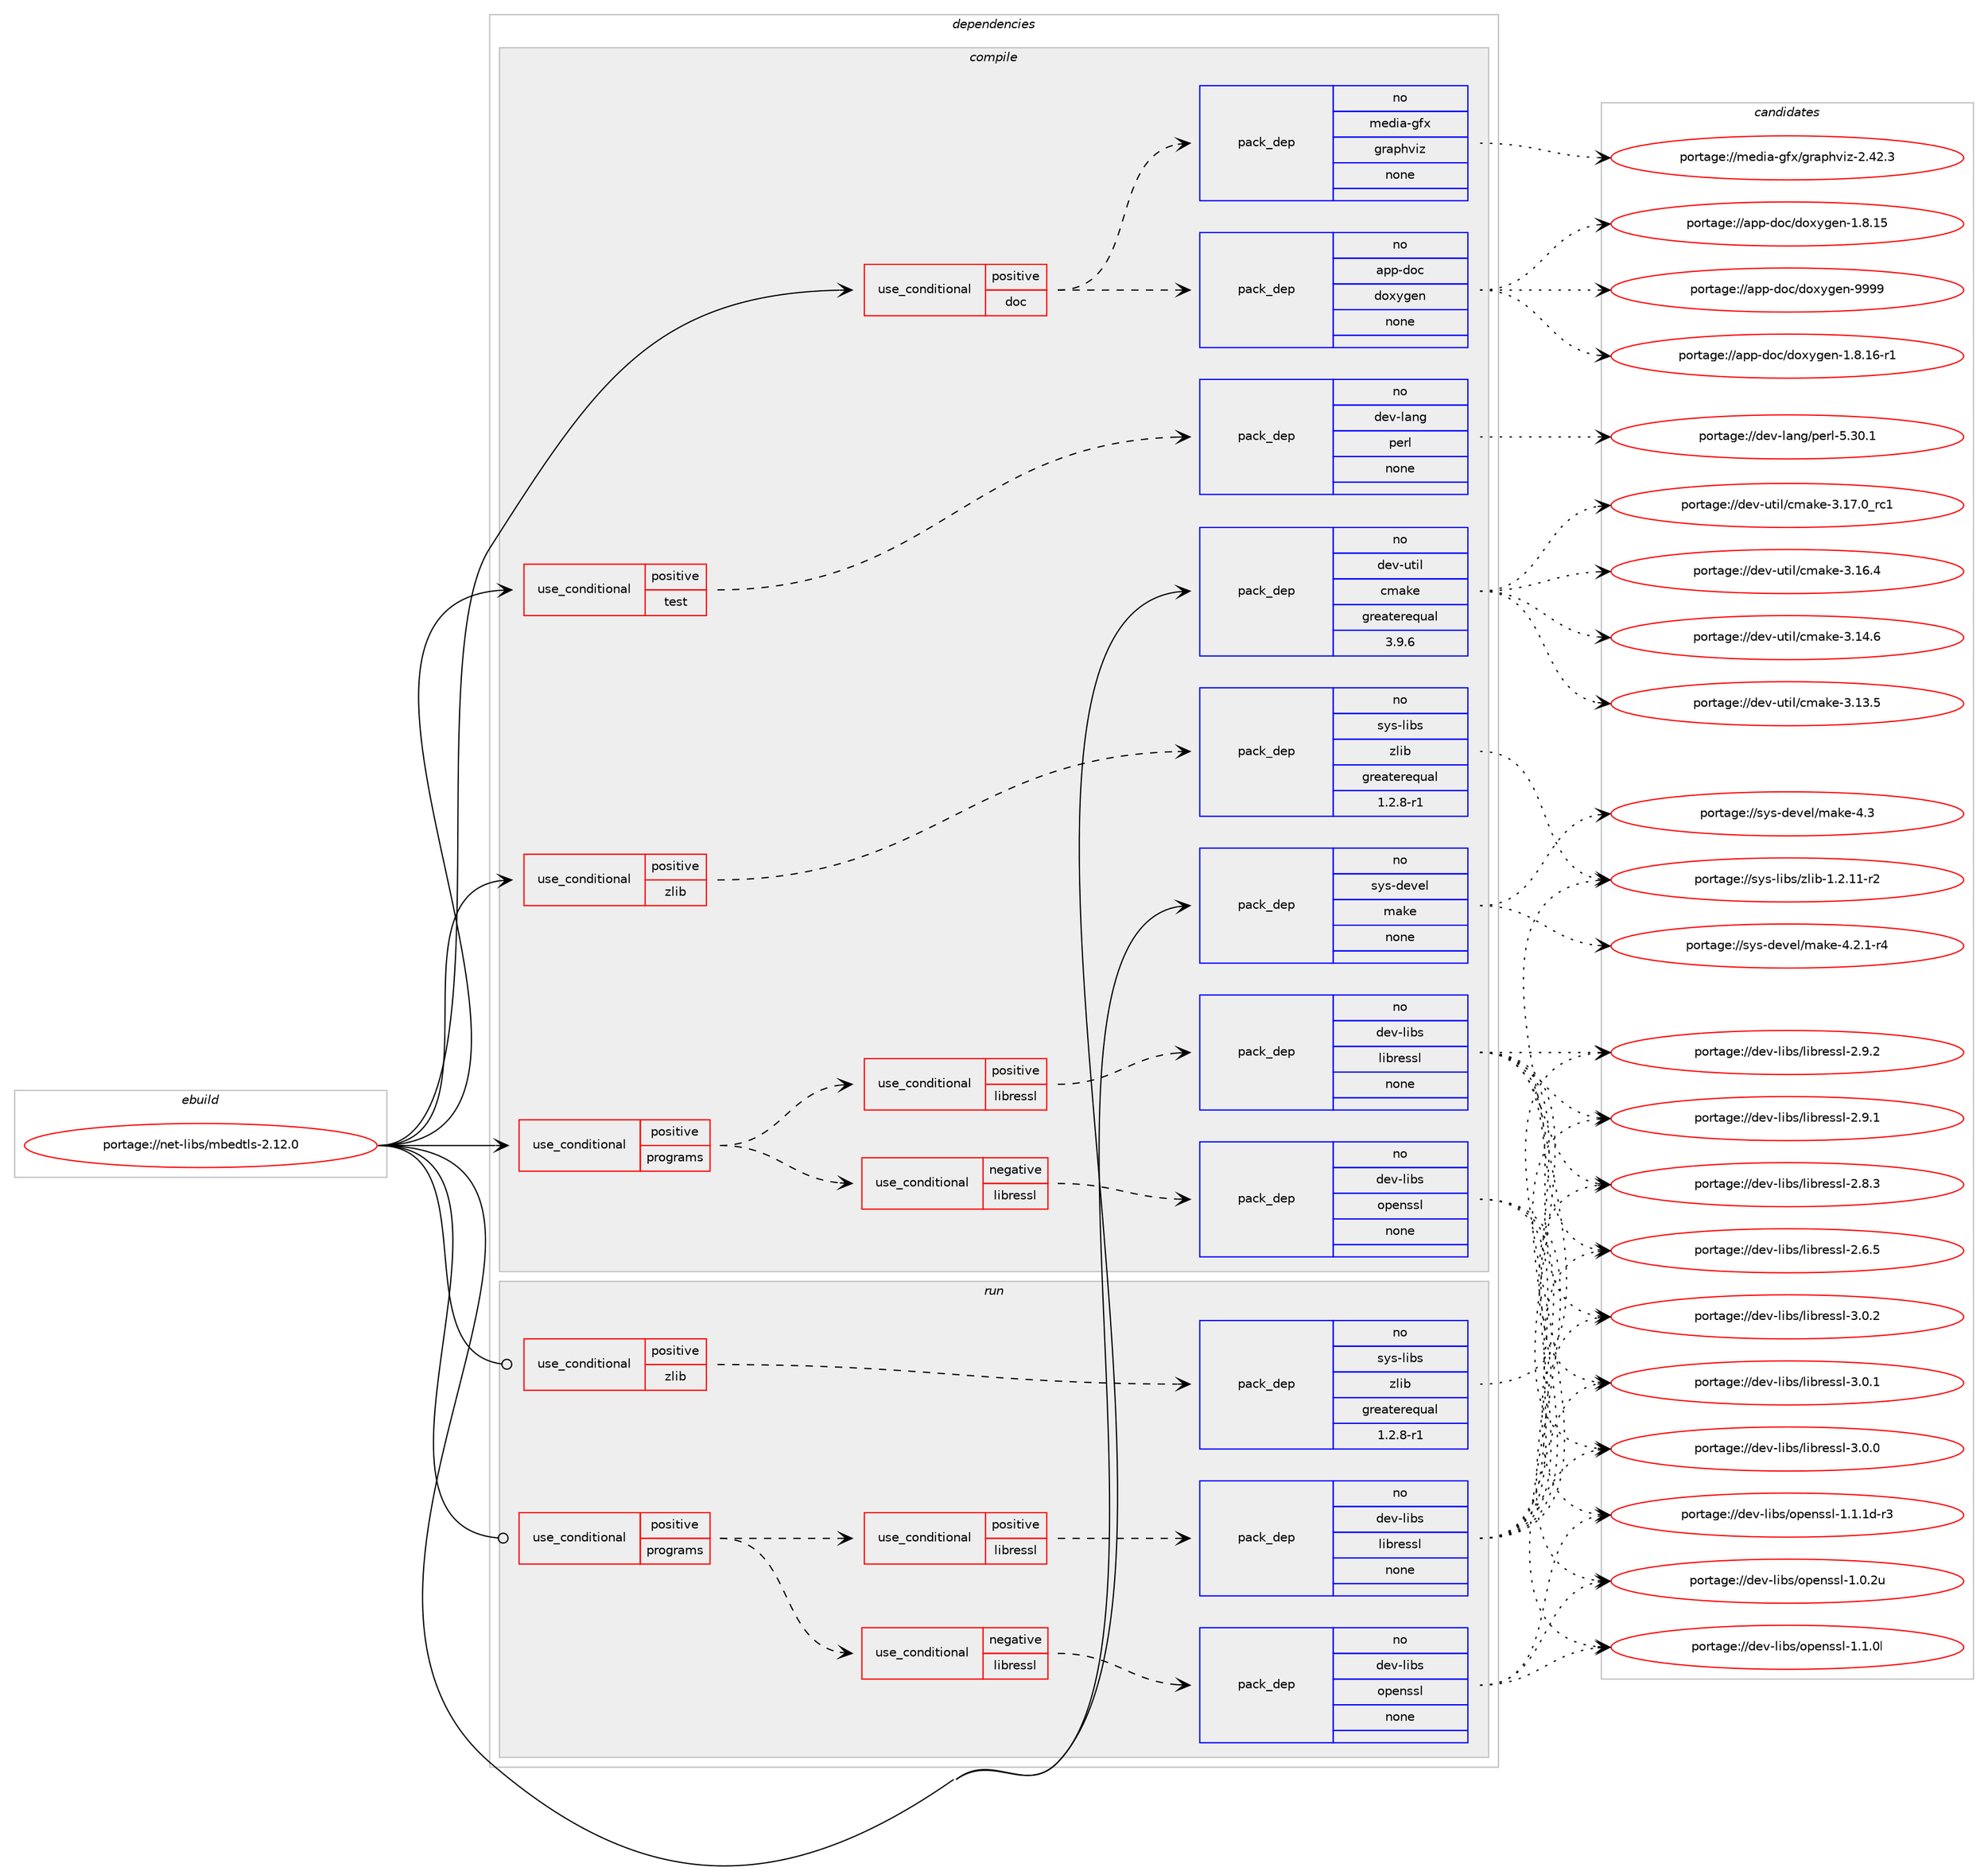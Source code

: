 digraph prolog {

# *************
# Graph options
# *************

newrank=true;
concentrate=true;
compound=true;
graph [rankdir=LR,fontname=Helvetica,fontsize=10,ranksep=1.5];#, ranksep=2.5, nodesep=0.2];
edge  [arrowhead=vee];
node  [fontname=Helvetica,fontsize=10];

# **********
# The ebuild
# **********

subgraph cluster_leftcol {
color=gray;
rank=same;
label=<<i>ebuild</i>>;
id [label="portage://net-libs/mbedtls-2.12.0", color=red, width=4, href="../net-libs/mbedtls-2.12.0.svg"];
}

# ****************
# The dependencies
# ****************

subgraph cluster_midcol {
color=gray;
label=<<i>dependencies</i>>;
subgraph cluster_compile {
fillcolor="#eeeeee";
style=filled;
label=<<i>compile</i>>;
subgraph cond25713 {
dependency121980 [label=<<TABLE BORDER="0" CELLBORDER="1" CELLSPACING="0" CELLPADDING="4"><TR><TD ROWSPAN="3" CELLPADDING="10">use_conditional</TD></TR><TR><TD>positive</TD></TR><TR><TD>doc</TD></TR></TABLE>>, shape=none, color=red];
subgraph pack94172 {
dependency121981 [label=<<TABLE BORDER="0" CELLBORDER="1" CELLSPACING="0" CELLPADDING="4" WIDTH="220"><TR><TD ROWSPAN="6" CELLPADDING="30">pack_dep</TD></TR><TR><TD WIDTH="110">no</TD></TR><TR><TD>app-doc</TD></TR><TR><TD>doxygen</TD></TR><TR><TD>none</TD></TR><TR><TD></TD></TR></TABLE>>, shape=none, color=blue];
}
dependency121980:e -> dependency121981:w [weight=20,style="dashed",arrowhead="vee"];
subgraph pack94173 {
dependency121982 [label=<<TABLE BORDER="0" CELLBORDER="1" CELLSPACING="0" CELLPADDING="4" WIDTH="220"><TR><TD ROWSPAN="6" CELLPADDING="30">pack_dep</TD></TR><TR><TD WIDTH="110">no</TD></TR><TR><TD>media-gfx</TD></TR><TR><TD>graphviz</TD></TR><TR><TD>none</TD></TR><TR><TD></TD></TR></TABLE>>, shape=none, color=blue];
}
dependency121980:e -> dependency121982:w [weight=20,style="dashed",arrowhead="vee"];
}
id:e -> dependency121980:w [weight=20,style="solid",arrowhead="vee"];
subgraph cond25714 {
dependency121983 [label=<<TABLE BORDER="0" CELLBORDER="1" CELLSPACING="0" CELLPADDING="4"><TR><TD ROWSPAN="3" CELLPADDING="10">use_conditional</TD></TR><TR><TD>positive</TD></TR><TR><TD>programs</TD></TR></TABLE>>, shape=none, color=red];
subgraph cond25715 {
dependency121984 [label=<<TABLE BORDER="0" CELLBORDER="1" CELLSPACING="0" CELLPADDING="4"><TR><TD ROWSPAN="3" CELLPADDING="10">use_conditional</TD></TR><TR><TD>negative</TD></TR><TR><TD>libressl</TD></TR></TABLE>>, shape=none, color=red];
subgraph pack94174 {
dependency121985 [label=<<TABLE BORDER="0" CELLBORDER="1" CELLSPACING="0" CELLPADDING="4" WIDTH="220"><TR><TD ROWSPAN="6" CELLPADDING="30">pack_dep</TD></TR><TR><TD WIDTH="110">no</TD></TR><TR><TD>dev-libs</TD></TR><TR><TD>openssl</TD></TR><TR><TD>none</TD></TR><TR><TD></TD></TR></TABLE>>, shape=none, color=blue];
}
dependency121984:e -> dependency121985:w [weight=20,style="dashed",arrowhead="vee"];
}
dependency121983:e -> dependency121984:w [weight=20,style="dashed",arrowhead="vee"];
subgraph cond25716 {
dependency121986 [label=<<TABLE BORDER="0" CELLBORDER="1" CELLSPACING="0" CELLPADDING="4"><TR><TD ROWSPAN="3" CELLPADDING="10">use_conditional</TD></TR><TR><TD>positive</TD></TR><TR><TD>libressl</TD></TR></TABLE>>, shape=none, color=red];
subgraph pack94175 {
dependency121987 [label=<<TABLE BORDER="0" CELLBORDER="1" CELLSPACING="0" CELLPADDING="4" WIDTH="220"><TR><TD ROWSPAN="6" CELLPADDING="30">pack_dep</TD></TR><TR><TD WIDTH="110">no</TD></TR><TR><TD>dev-libs</TD></TR><TR><TD>libressl</TD></TR><TR><TD>none</TD></TR><TR><TD></TD></TR></TABLE>>, shape=none, color=blue];
}
dependency121986:e -> dependency121987:w [weight=20,style="dashed",arrowhead="vee"];
}
dependency121983:e -> dependency121986:w [weight=20,style="dashed",arrowhead="vee"];
}
id:e -> dependency121983:w [weight=20,style="solid",arrowhead="vee"];
subgraph cond25717 {
dependency121988 [label=<<TABLE BORDER="0" CELLBORDER="1" CELLSPACING="0" CELLPADDING="4"><TR><TD ROWSPAN="3" CELLPADDING="10">use_conditional</TD></TR><TR><TD>positive</TD></TR><TR><TD>test</TD></TR></TABLE>>, shape=none, color=red];
subgraph pack94176 {
dependency121989 [label=<<TABLE BORDER="0" CELLBORDER="1" CELLSPACING="0" CELLPADDING="4" WIDTH="220"><TR><TD ROWSPAN="6" CELLPADDING="30">pack_dep</TD></TR><TR><TD WIDTH="110">no</TD></TR><TR><TD>dev-lang</TD></TR><TR><TD>perl</TD></TR><TR><TD>none</TD></TR><TR><TD></TD></TR></TABLE>>, shape=none, color=blue];
}
dependency121988:e -> dependency121989:w [weight=20,style="dashed",arrowhead="vee"];
}
id:e -> dependency121988:w [weight=20,style="solid",arrowhead="vee"];
subgraph cond25718 {
dependency121990 [label=<<TABLE BORDER="0" CELLBORDER="1" CELLSPACING="0" CELLPADDING="4"><TR><TD ROWSPAN="3" CELLPADDING="10">use_conditional</TD></TR><TR><TD>positive</TD></TR><TR><TD>zlib</TD></TR></TABLE>>, shape=none, color=red];
subgraph pack94177 {
dependency121991 [label=<<TABLE BORDER="0" CELLBORDER="1" CELLSPACING="0" CELLPADDING="4" WIDTH="220"><TR><TD ROWSPAN="6" CELLPADDING="30">pack_dep</TD></TR><TR><TD WIDTH="110">no</TD></TR><TR><TD>sys-libs</TD></TR><TR><TD>zlib</TD></TR><TR><TD>greaterequal</TD></TR><TR><TD>1.2.8-r1</TD></TR></TABLE>>, shape=none, color=blue];
}
dependency121990:e -> dependency121991:w [weight=20,style="dashed",arrowhead="vee"];
}
id:e -> dependency121990:w [weight=20,style="solid",arrowhead="vee"];
subgraph pack94178 {
dependency121992 [label=<<TABLE BORDER="0" CELLBORDER="1" CELLSPACING="0" CELLPADDING="4" WIDTH="220"><TR><TD ROWSPAN="6" CELLPADDING="30">pack_dep</TD></TR><TR><TD WIDTH="110">no</TD></TR><TR><TD>dev-util</TD></TR><TR><TD>cmake</TD></TR><TR><TD>greaterequal</TD></TR><TR><TD>3.9.6</TD></TR></TABLE>>, shape=none, color=blue];
}
id:e -> dependency121992:w [weight=20,style="solid",arrowhead="vee"];
subgraph pack94179 {
dependency121993 [label=<<TABLE BORDER="0" CELLBORDER="1" CELLSPACING="0" CELLPADDING="4" WIDTH="220"><TR><TD ROWSPAN="6" CELLPADDING="30">pack_dep</TD></TR><TR><TD WIDTH="110">no</TD></TR><TR><TD>sys-devel</TD></TR><TR><TD>make</TD></TR><TR><TD>none</TD></TR><TR><TD></TD></TR></TABLE>>, shape=none, color=blue];
}
id:e -> dependency121993:w [weight=20,style="solid",arrowhead="vee"];
}
subgraph cluster_compileandrun {
fillcolor="#eeeeee";
style=filled;
label=<<i>compile and run</i>>;
}
subgraph cluster_run {
fillcolor="#eeeeee";
style=filled;
label=<<i>run</i>>;
subgraph cond25719 {
dependency121994 [label=<<TABLE BORDER="0" CELLBORDER="1" CELLSPACING="0" CELLPADDING="4"><TR><TD ROWSPAN="3" CELLPADDING="10">use_conditional</TD></TR><TR><TD>positive</TD></TR><TR><TD>programs</TD></TR></TABLE>>, shape=none, color=red];
subgraph cond25720 {
dependency121995 [label=<<TABLE BORDER="0" CELLBORDER="1" CELLSPACING="0" CELLPADDING="4"><TR><TD ROWSPAN="3" CELLPADDING="10">use_conditional</TD></TR><TR><TD>negative</TD></TR><TR><TD>libressl</TD></TR></TABLE>>, shape=none, color=red];
subgraph pack94180 {
dependency121996 [label=<<TABLE BORDER="0" CELLBORDER="1" CELLSPACING="0" CELLPADDING="4" WIDTH="220"><TR><TD ROWSPAN="6" CELLPADDING="30">pack_dep</TD></TR><TR><TD WIDTH="110">no</TD></TR><TR><TD>dev-libs</TD></TR><TR><TD>openssl</TD></TR><TR><TD>none</TD></TR><TR><TD></TD></TR></TABLE>>, shape=none, color=blue];
}
dependency121995:e -> dependency121996:w [weight=20,style="dashed",arrowhead="vee"];
}
dependency121994:e -> dependency121995:w [weight=20,style="dashed",arrowhead="vee"];
subgraph cond25721 {
dependency121997 [label=<<TABLE BORDER="0" CELLBORDER="1" CELLSPACING="0" CELLPADDING="4"><TR><TD ROWSPAN="3" CELLPADDING="10">use_conditional</TD></TR><TR><TD>positive</TD></TR><TR><TD>libressl</TD></TR></TABLE>>, shape=none, color=red];
subgraph pack94181 {
dependency121998 [label=<<TABLE BORDER="0" CELLBORDER="1" CELLSPACING="0" CELLPADDING="4" WIDTH="220"><TR><TD ROWSPAN="6" CELLPADDING="30">pack_dep</TD></TR><TR><TD WIDTH="110">no</TD></TR><TR><TD>dev-libs</TD></TR><TR><TD>libressl</TD></TR><TR><TD>none</TD></TR><TR><TD></TD></TR></TABLE>>, shape=none, color=blue];
}
dependency121997:e -> dependency121998:w [weight=20,style="dashed",arrowhead="vee"];
}
dependency121994:e -> dependency121997:w [weight=20,style="dashed",arrowhead="vee"];
}
id:e -> dependency121994:w [weight=20,style="solid",arrowhead="odot"];
subgraph cond25722 {
dependency121999 [label=<<TABLE BORDER="0" CELLBORDER="1" CELLSPACING="0" CELLPADDING="4"><TR><TD ROWSPAN="3" CELLPADDING="10">use_conditional</TD></TR><TR><TD>positive</TD></TR><TR><TD>zlib</TD></TR></TABLE>>, shape=none, color=red];
subgraph pack94182 {
dependency122000 [label=<<TABLE BORDER="0" CELLBORDER="1" CELLSPACING="0" CELLPADDING="4" WIDTH="220"><TR><TD ROWSPAN="6" CELLPADDING="30">pack_dep</TD></TR><TR><TD WIDTH="110">no</TD></TR><TR><TD>sys-libs</TD></TR><TR><TD>zlib</TD></TR><TR><TD>greaterequal</TD></TR><TR><TD>1.2.8-r1</TD></TR></TABLE>>, shape=none, color=blue];
}
dependency121999:e -> dependency122000:w [weight=20,style="dashed",arrowhead="vee"];
}
id:e -> dependency121999:w [weight=20,style="solid",arrowhead="odot"];
}
}

# **************
# The candidates
# **************

subgraph cluster_choices {
rank=same;
color=gray;
label=<<i>candidates</i>>;

subgraph choice94172 {
color=black;
nodesep=1;
choice971121124510011199471001111201211031011104557575757 [label="portage://app-doc/doxygen-9999", color=red, width=4,href="../app-doc/doxygen-9999.svg"];
choice97112112451001119947100111120121103101110454946564649544511449 [label="portage://app-doc/doxygen-1.8.16-r1", color=red, width=4,href="../app-doc/doxygen-1.8.16-r1.svg"];
choice9711211245100111994710011112012110310111045494656464953 [label="portage://app-doc/doxygen-1.8.15", color=red, width=4,href="../app-doc/doxygen-1.8.15.svg"];
dependency121981:e -> choice971121124510011199471001111201211031011104557575757:w [style=dotted,weight="100"];
dependency121981:e -> choice97112112451001119947100111120121103101110454946564649544511449:w [style=dotted,weight="100"];
dependency121981:e -> choice9711211245100111994710011112012110310111045494656464953:w [style=dotted,weight="100"];
}
subgraph choice94173 {
color=black;
nodesep=1;
choice1091011001059745103102120471031149711210411810512245504652504651 [label="portage://media-gfx/graphviz-2.42.3", color=red, width=4,href="../media-gfx/graphviz-2.42.3.svg"];
dependency121982:e -> choice1091011001059745103102120471031149711210411810512245504652504651:w [style=dotted,weight="100"];
}
subgraph choice94174 {
color=black;
nodesep=1;
choice1001011184510810598115471111121011101151151084549464946491004511451 [label="portage://dev-libs/openssl-1.1.1d-r3", color=red, width=4,href="../dev-libs/openssl-1.1.1d-r3.svg"];
choice100101118451081059811547111112101110115115108454946494648108 [label="portage://dev-libs/openssl-1.1.0l", color=red, width=4,href="../dev-libs/openssl-1.1.0l.svg"];
choice100101118451081059811547111112101110115115108454946484650117 [label="portage://dev-libs/openssl-1.0.2u", color=red, width=4,href="../dev-libs/openssl-1.0.2u.svg"];
dependency121985:e -> choice1001011184510810598115471111121011101151151084549464946491004511451:w [style=dotted,weight="100"];
dependency121985:e -> choice100101118451081059811547111112101110115115108454946494648108:w [style=dotted,weight="100"];
dependency121985:e -> choice100101118451081059811547111112101110115115108454946484650117:w [style=dotted,weight="100"];
}
subgraph choice94175 {
color=black;
nodesep=1;
choice10010111845108105981154710810598114101115115108455146484650 [label="portage://dev-libs/libressl-3.0.2", color=red, width=4,href="../dev-libs/libressl-3.0.2.svg"];
choice10010111845108105981154710810598114101115115108455146484649 [label="portage://dev-libs/libressl-3.0.1", color=red, width=4,href="../dev-libs/libressl-3.0.1.svg"];
choice10010111845108105981154710810598114101115115108455146484648 [label="portage://dev-libs/libressl-3.0.0", color=red, width=4,href="../dev-libs/libressl-3.0.0.svg"];
choice10010111845108105981154710810598114101115115108455046574650 [label="portage://dev-libs/libressl-2.9.2", color=red, width=4,href="../dev-libs/libressl-2.9.2.svg"];
choice10010111845108105981154710810598114101115115108455046574649 [label="portage://dev-libs/libressl-2.9.1", color=red, width=4,href="../dev-libs/libressl-2.9.1.svg"];
choice10010111845108105981154710810598114101115115108455046564651 [label="portage://dev-libs/libressl-2.8.3", color=red, width=4,href="../dev-libs/libressl-2.8.3.svg"];
choice10010111845108105981154710810598114101115115108455046544653 [label="portage://dev-libs/libressl-2.6.5", color=red, width=4,href="../dev-libs/libressl-2.6.5.svg"];
dependency121987:e -> choice10010111845108105981154710810598114101115115108455146484650:w [style=dotted,weight="100"];
dependency121987:e -> choice10010111845108105981154710810598114101115115108455146484649:w [style=dotted,weight="100"];
dependency121987:e -> choice10010111845108105981154710810598114101115115108455146484648:w [style=dotted,weight="100"];
dependency121987:e -> choice10010111845108105981154710810598114101115115108455046574650:w [style=dotted,weight="100"];
dependency121987:e -> choice10010111845108105981154710810598114101115115108455046574649:w [style=dotted,weight="100"];
dependency121987:e -> choice10010111845108105981154710810598114101115115108455046564651:w [style=dotted,weight="100"];
dependency121987:e -> choice10010111845108105981154710810598114101115115108455046544653:w [style=dotted,weight="100"];
}
subgraph choice94176 {
color=black;
nodesep=1;
choice10010111845108971101034711210111410845534651484649 [label="portage://dev-lang/perl-5.30.1", color=red, width=4,href="../dev-lang/perl-5.30.1.svg"];
dependency121989:e -> choice10010111845108971101034711210111410845534651484649:w [style=dotted,weight="100"];
}
subgraph choice94177 {
color=black;
nodesep=1;
choice11512111545108105981154712210810598454946504649494511450 [label="portage://sys-libs/zlib-1.2.11-r2", color=red, width=4,href="../sys-libs/zlib-1.2.11-r2.svg"];
dependency121991:e -> choice11512111545108105981154712210810598454946504649494511450:w [style=dotted,weight="100"];
}
subgraph choice94178 {
color=black;
nodesep=1;
choice1001011184511711610510847991099710710145514649554648951149949 [label="portage://dev-util/cmake-3.17.0_rc1", color=red, width=4,href="../dev-util/cmake-3.17.0_rc1.svg"];
choice1001011184511711610510847991099710710145514649544652 [label="portage://dev-util/cmake-3.16.4", color=red, width=4,href="../dev-util/cmake-3.16.4.svg"];
choice1001011184511711610510847991099710710145514649524654 [label="portage://dev-util/cmake-3.14.6", color=red, width=4,href="../dev-util/cmake-3.14.6.svg"];
choice1001011184511711610510847991099710710145514649514653 [label="portage://dev-util/cmake-3.13.5", color=red, width=4,href="../dev-util/cmake-3.13.5.svg"];
dependency121992:e -> choice1001011184511711610510847991099710710145514649554648951149949:w [style=dotted,weight="100"];
dependency121992:e -> choice1001011184511711610510847991099710710145514649544652:w [style=dotted,weight="100"];
dependency121992:e -> choice1001011184511711610510847991099710710145514649524654:w [style=dotted,weight="100"];
dependency121992:e -> choice1001011184511711610510847991099710710145514649514653:w [style=dotted,weight="100"];
}
subgraph choice94179 {
color=black;
nodesep=1;
choice11512111545100101118101108471099710710145524651 [label="portage://sys-devel/make-4.3", color=red, width=4,href="../sys-devel/make-4.3.svg"];
choice1151211154510010111810110847109971071014552465046494511452 [label="portage://sys-devel/make-4.2.1-r4", color=red, width=4,href="../sys-devel/make-4.2.1-r4.svg"];
dependency121993:e -> choice11512111545100101118101108471099710710145524651:w [style=dotted,weight="100"];
dependency121993:e -> choice1151211154510010111810110847109971071014552465046494511452:w [style=dotted,weight="100"];
}
subgraph choice94180 {
color=black;
nodesep=1;
choice1001011184510810598115471111121011101151151084549464946491004511451 [label="portage://dev-libs/openssl-1.1.1d-r3", color=red, width=4,href="../dev-libs/openssl-1.1.1d-r3.svg"];
choice100101118451081059811547111112101110115115108454946494648108 [label="portage://dev-libs/openssl-1.1.0l", color=red, width=4,href="../dev-libs/openssl-1.1.0l.svg"];
choice100101118451081059811547111112101110115115108454946484650117 [label="portage://dev-libs/openssl-1.0.2u", color=red, width=4,href="../dev-libs/openssl-1.0.2u.svg"];
dependency121996:e -> choice1001011184510810598115471111121011101151151084549464946491004511451:w [style=dotted,weight="100"];
dependency121996:e -> choice100101118451081059811547111112101110115115108454946494648108:w [style=dotted,weight="100"];
dependency121996:e -> choice100101118451081059811547111112101110115115108454946484650117:w [style=dotted,weight="100"];
}
subgraph choice94181 {
color=black;
nodesep=1;
choice10010111845108105981154710810598114101115115108455146484650 [label="portage://dev-libs/libressl-3.0.2", color=red, width=4,href="../dev-libs/libressl-3.0.2.svg"];
choice10010111845108105981154710810598114101115115108455146484649 [label="portage://dev-libs/libressl-3.0.1", color=red, width=4,href="../dev-libs/libressl-3.0.1.svg"];
choice10010111845108105981154710810598114101115115108455146484648 [label="portage://dev-libs/libressl-3.0.0", color=red, width=4,href="../dev-libs/libressl-3.0.0.svg"];
choice10010111845108105981154710810598114101115115108455046574650 [label="portage://dev-libs/libressl-2.9.2", color=red, width=4,href="../dev-libs/libressl-2.9.2.svg"];
choice10010111845108105981154710810598114101115115108455046574649 [label="portage://dev-libs/libressl-2.9.1", color=red, width=4,href="../dev-libs/libressl-2.9.1.svg"];
choice10010111845108105981154710810598114101115115108455046564651 [label="portage://dev-libs/libressl-2.8.3", color=red, width=4,href="../dev-libs/libressl-2.8.3.svg"];
choice10010111845108105981154710810598114101115115108455046544653 [label="portage://dev-libs/libressl-2.6.5", color=red, width=4,href="../dev-libs/libressl-2.6.5.svg"];
dependency121998:e -> choice10010111845108105981154710810598114101115115108455146484650:w [style=dotted,weight="100"];
dependency121998:e -> choice10010111845108105981154710810598114101115115108455146484649:w [style=dotted,weight="100"];
dependency121998:e -> choice10010111845108105981154710810598114101115115108455146484648:w [style=dotted,weight="100"];
dependency121998:e -> choice10010111845108105981154710810598114101115115108455046574650:w [style=dotted,weight="100"];
dependency121998:e -> choice10010111845108105981154710810598114101115115108455046574649:w [style=dotted,weight="100"];
dependency121998:e -> choice10010111845108105981154710810598114101115115108455046564651:w [style=dotted,weight="100"];
dependency121998:e -> choice10010111845108105981154710810598114101115115108455046544653:w [style=dotted,weight="100"];
}
subgraph choice94182 {
color=black;
nodesep=1;
choice11512111545108105981154712210810598454946504649494511450 [label="portage://sys-libs/zlib-1.2.11-r2", color=red, width=4,href="../sys-libs/zlib-1.2.11-r2.svg"];
dependency122000:e -> choice11512111545108105981154712210810598454946504649494511450:w [style=dotted,weight="100"];
}
}

}
